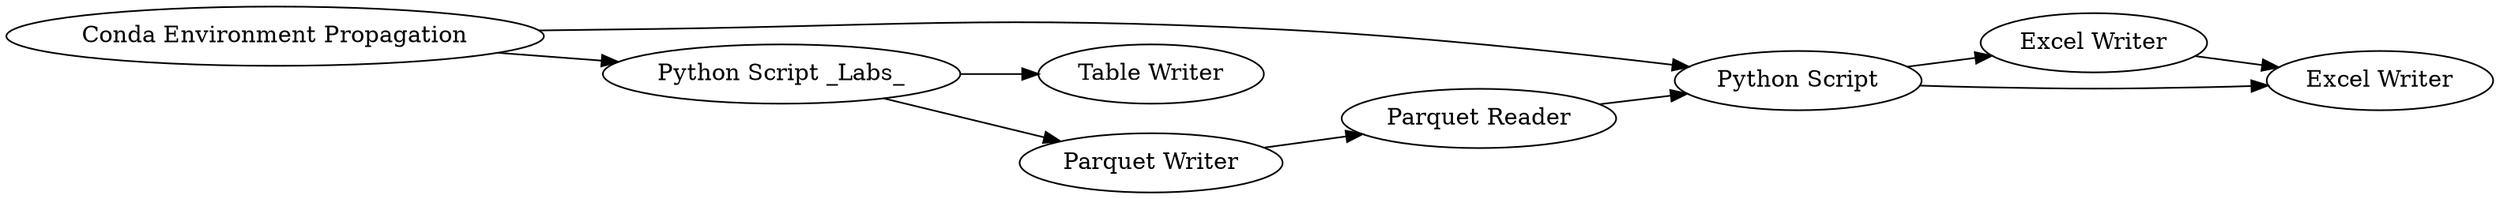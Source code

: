 digraph {
	3 -> 2
	4 -> 5
	8 -> 9
	3 -> 4
	2 -> 9
	6 -> 7
	2 -> 8
	4 -> 6
	7 -> 2
	5 [label="Table Writer"]
	7 [label="Parquet Reader"]
	9 [label="Excel Writer"]
	4 [label="Python Script _Labs_"]
	8 [label="Excel Writer"]
	6 [label="Parquet Writer"]
	3 [label="Conda Environment Propagation"]
	2 [label="Python Script"]
	rankdir=LR
}
